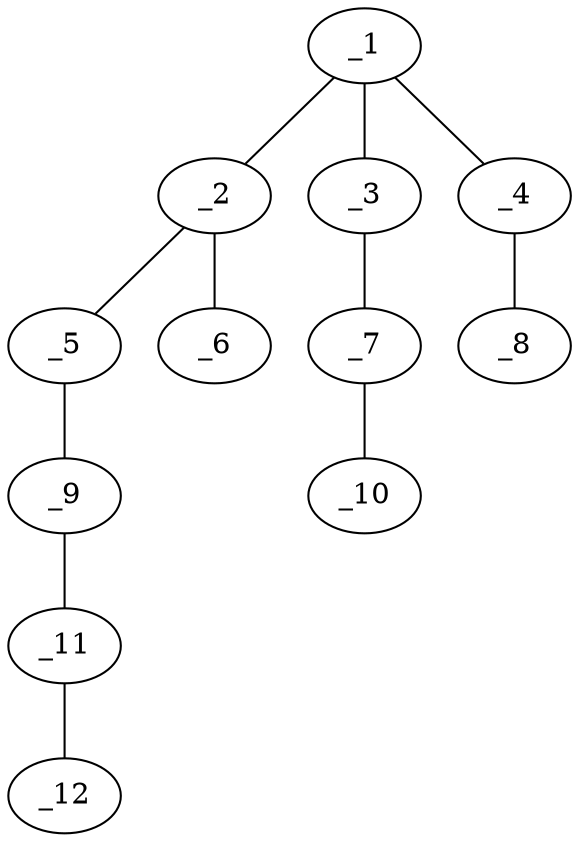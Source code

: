 graph molid409962 {
	_1	 [charge=0,
		chem=4,
		symbol="N  ",
		x="4.5981",
		y=0];
	_2	 [charge=0,
		chem=1,
		symbol="C  ",
		x="5.4641",
		y="0.5"];
	_1 -- _2	 [valence=1];
	_3	 [charge=0,
		chem=1,
		symbol="C  ",
		x="3.7321",
		y="0.5"];
	_1 -- _3	 [valence=1];
	_4	 [charge=0,
		chem=4,
		symbol="N  ",
		x="4.5981",
		y="-1"];
	_1 -- _4	 [valence=1];
	_5	 [charge=0,
		chem=4,
		symbol="N  ",
		x="6.3301",
		y=0];
	_2 -- _5	 [valence=1];
	_6	 [charge=0,
		chem=2,
		symbol="O  ",
		x="5.4641",
		y="1.5"];
	_2 -- _6	 [valence=2];
	_7	 [charge=0,
		chem=1,
		symbol="C  ",
		x="2.866",
		y=0];
	_3 -- _7	 [valence=1];
	_8	 [charge=0,
		chem=2,
		symbol="O  ",
		x="3.7321",
		y="-1.5"];
	_4 -- _8	 [valence=2];
	_9	 [charge=0,
		chem=1,
		symbol="C  ",
		x="7.1962",
		y="0.5"];
	_5 -- _9	 [valence=1];
	_10	 [charge=0,
		chem=7,
		symbol="Cl ",
		x=2,
		y="0.5"];
	_7 -- _10	 [valence=1];
	_11	 [charge=0,
		chem=1,
		symbol="C  ",
		x="8.0622",
		y=0];
	_9 -- _11	 [valence=1];
	_12	 [charge=0,
		chem=7,
		symbol="Cl ",
		x="8.9282",
		y="0.5"];
	_11 -- _12	 [valence=1];
}
